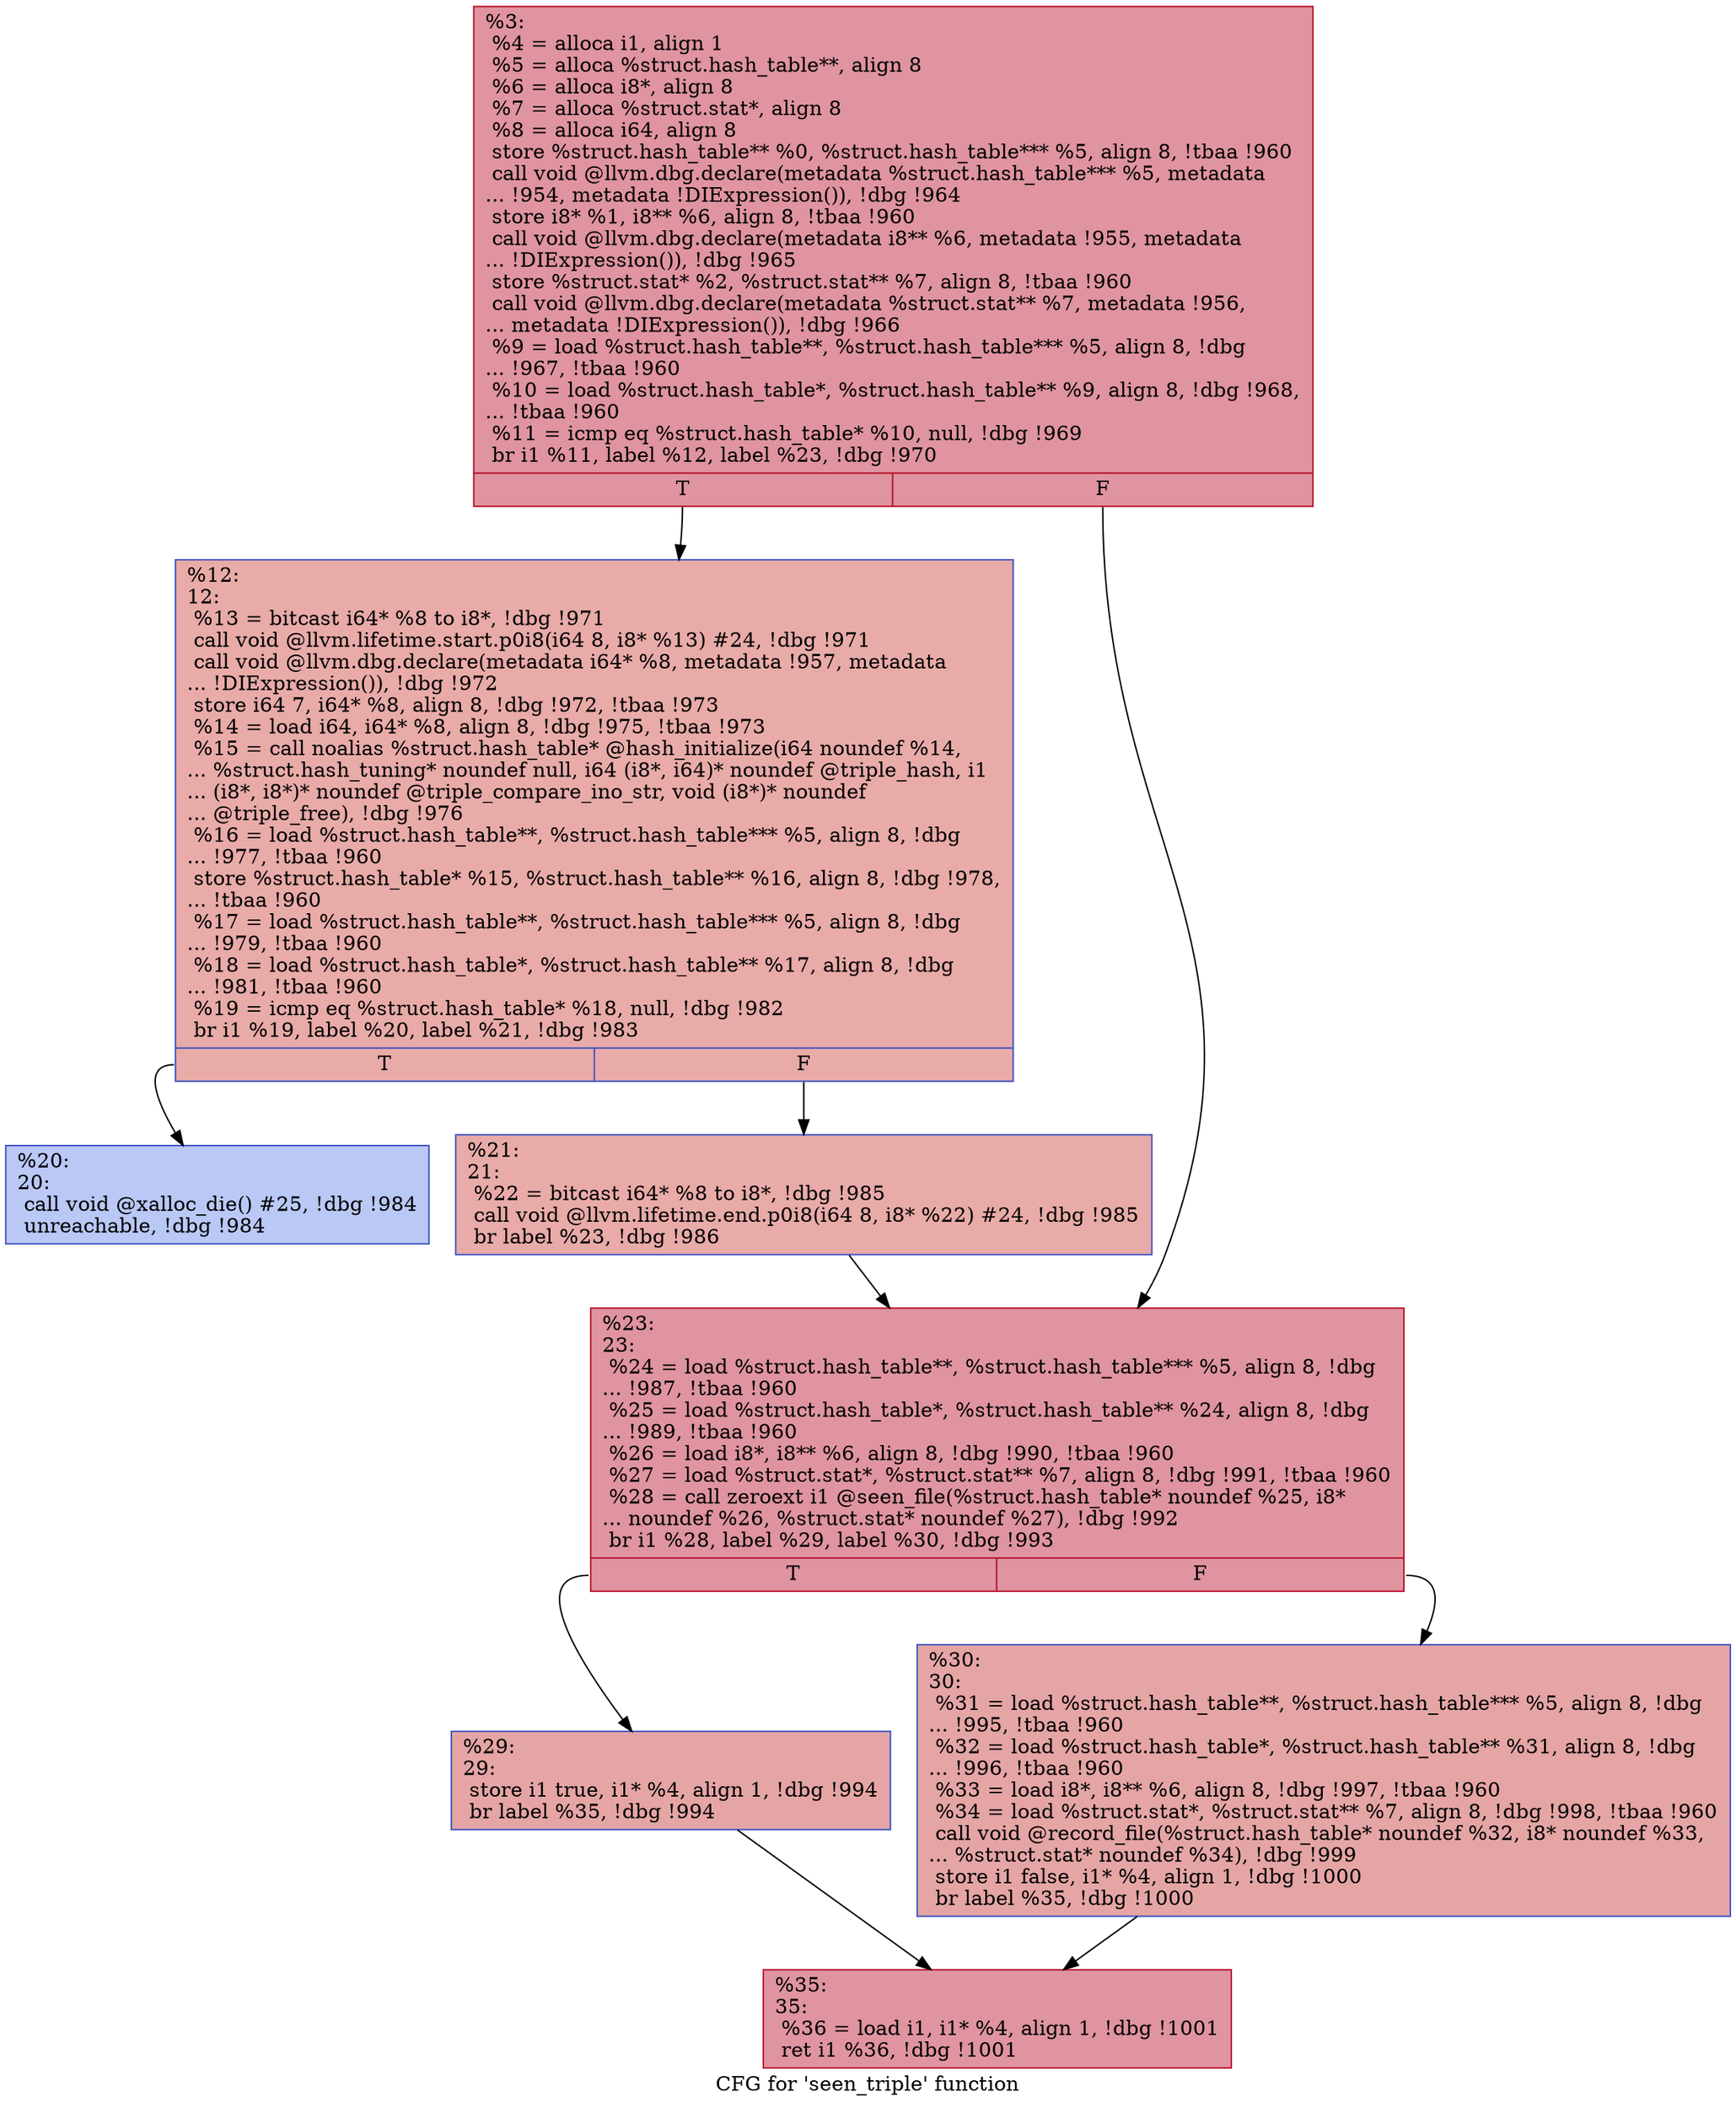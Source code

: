 digraph "CFG for 'seen_triple' function" {
	label="CFG for 'seen_triple' function";

	Node0xc61eb0 [shape=record,color="#b70d28ff", style=filled, fillcolor="#b70d2870",label="{%3:\l  %4 = alloca i1, align 1\l  %5 = alloca %struct.hash_table**, align 8\l  %6 = alloca i8*, align 8\l  %7 = alloca %struct.stat*, align 8\l  %8 = alloca i64, align 8\l  store %struct.hash_table** %0, %struct.hash_table*** %5, align 8, !tbaa !960\l  call void @llvm.dbg.declare(metadata %struct.hash_table*** %5, metadata\l... !954, metadata !DIExpression()), !dbg !964\l  store i8* %1, i8** %6, align 8, !tbaa !960\l  call void @llvm.dbg.declare(metadata i8** %6, metadata !955, metadata\l... !DIExpression()), !dbg !965\l  store %struct.stat* %2, %struct.stat** %7, align 8, !tbaa !960\l  call void @llvm.dbg.declare(metadata %struct.stat** %7, metadata !956,\l... metadata !DIExpression()), !dbg !966\l  %9 = load %struct.hash_table**, %struct.hash_table*** %5, align 8, !dbg\l... !967, !tbaa !960\l  %10 = load %struct.hash_table*, %struct.hash_table** %9, align 8, !dbg !968,\l... !tbaa !960\l  %11 = icmp eq %struct.hash_table* %10, null, !dbg !969\l  br i1 %11, label %12, label %23, !dbg !970\l|{<s0>T|<s1>F}}"];
	Node0xc61eb0:s0 -> Node0xc61f00;
	Node0xc61eb0:s1 -> Node0xc61ff0;
	Node0xc61f00 [shape=record,color="#3d50c3ff", style=filled, fillcolor="#cc403a70",label="{%12:\l12:                                               \l  %13 = bitcast i64* %8 to i8*, !dbg !971\l  call void @llvm.lifetime.start.p0i8(i64 8, i8* %13) #24, !dbg !971\l  call void @llvm.dbg.declare(metadata i64* %8, metadata !957, metadata\l... !DIExpression()), !dbg !972\l  store i64 7, i64* %8, align 8, !dbg !972, !tbaa !973\l  %14 = load i64, i64* %8, align 8, !dbg !975, !tbaa !973\l  %15 = call noalias %struct.hash_table* @hash_initialize(i64 noundef %14,\l... %struct.hash_tuning* noundef null, i64 (i8*, i64)* noundef @triple_hash, i1\l... (i8*, i8*)* noundef @triple_compare_ino_str, void (i8*)* noundef\l... @triple_free), !dbg !976\l  %16 = load %struct.hash_table**, %struct.hash_table*** %5, align 8, !dbg\l... !977, !tbaa !960\l  store %struct.hash_table* %15, %struct.hash_table** %16, align 8, !dbg !978,\l... !tbaa !960\l  %17 = load %struct.hash_table**, %struct.hash_table*** %5, align 8, !dbg\l... !979, !tbaa !960\l  %18 = load %struct.hash_table*, %struct.hash_table** %17, align 8, !dbg\l... !981, !tbaa !960\l  %19 = icmp eq %struct.hash_table* %18, null, !dbg !982\l  br i1 %19, label %20, label %21, !dbg !983\l|{<s0>T|<s1>F}}"];
	Node0xc61f00:s0 -> Node0xc61f50;
	Node0xc61f00:s1 -> Node0xc61fa0;
	Node0xc61f50 [shape=record,color="#3d50c3ff", style=filled, fillcolor="#6282ea70",label="{%20:\l20:                                               \l  call void @xalloc_die() #25, !dbg !984\l  unreachable, !dbg !984\l}"];
	Node0xc61fa0 [shape=record,color="#3d50c3ff", style=filled, fillcolor="#cc403a70",label="{%21:\l21:                                               \l  %22 = bitcast i64* %8 to i8*, !dbg !985\l  call void @llvm.lifetime.end.p0i8(i64 8, i8* %22) #24, !dbg !985\l  br label %23, !dbg !986\l}"];
	Node0xc61fa0 -> Node0xc61ff0;
	Node0xc61ff0 [shape=record,color="#b70d28ff", style=filled, fillcolor="#b70d2870",label="{%23:\l23:                                               \l  %24 = load %struct.hash_table**, %struct.hash_table*** %5, align 8, !dbg\l... !987, !tbaa !960\l  %25 = load %struct.hash_table*, %struct.hash_table** %24, align 8, !dbg\l... !989, !tbaa !960\l  %26 = load i8*, i8** %6, align 8, !dbg !990, !tbaa !960\l  %27 = load %struct.stat*, %struct.stat** %7, align 8, !dbg !991, !tbaa !960\l  %28 = call zeroext i1 @seen_file(%struct.hash_table* noundef %25, i8*\l... noundef %26, %struct.stat* noundef %27), !dbg !992\l  br i1 %28, label %29, label %30, !dbg !993\l|{<s0>T|<s1>F}}"];
	Node0xc61ff0:s0 -> Node0xc62040;
	Node0xc61ff0:s1 -> Node0xc62090;
	Node0xc62040 [shape=record,color="#3d50c3ff", style=filled, fillcolor="#c5333470",label="{%29:\l29:                                               \l  store i1 true, i1* %4, align 1, !dbg !994\l  br label %35, !dbg !994\l}"];
	Node0xc62040 -> Node0xc620e0;
	Node0xc62090 [shape=record,color="#3d50c3ff", style=filled, fillcolor="#c5333470",label="{%30:\l30:                                               \l  %31 = load %struct.hash_table**, %struct.hash_table*** %5, align 8, !dbg\l... !995, !tbaa !960\l  %32 = load %struct.hash_table*, %struct.hash_table** %31, align 8, !dbg\l... !996, !tbaa !960\l  %33 = load i8*, i8** %6, align 8, !dbg !997, !tbaa !960\l  %34 = load %struct.stat*, %struct.stat** %7, align 8, !dbg !998, !tbaa !960\l  call void @record_file(%struct.hash_table* noundef %32, i8* noundef %33,\l... %struct.stat* noundef %34), !dbg !999\l  store i1 false, i1* %4, align 1, !dbg !1000\l  br label %35, !dbg !1000\l}"];
	Node0xc62090 -> Node0xc620e0;
	Node0xc620e0 [shape=record,color="#b70d28ff", style=filled, fillcolor="#b70d2870",label="{%35:\l35:                                               \l  %36 = load i1, i1* %4, align 1, !dbg !1001\l  ret i1 %36, !dbg !1001\l}"];
}
